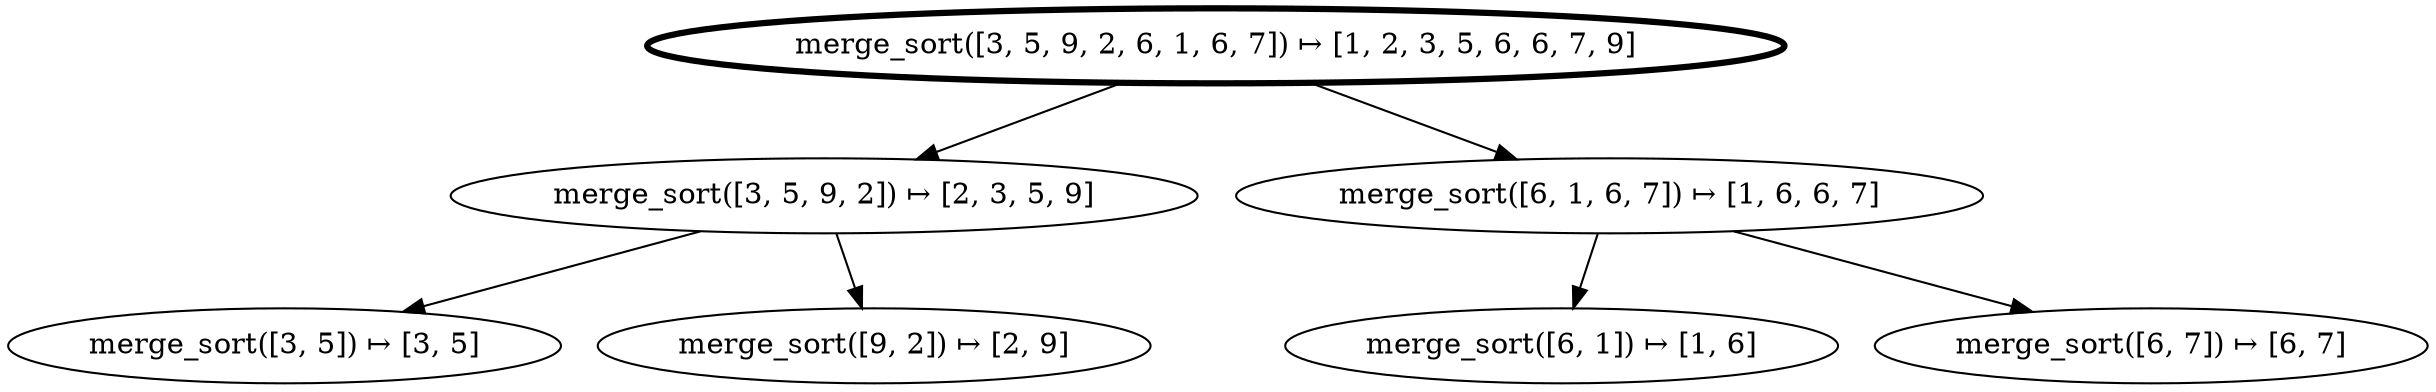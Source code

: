 strict digraph {
	3 [label="merge_sort([3, 5]) ↦ [3, 5]"]
	2 -> 3
	4 [label="merge_sort([9, 2]) ↦ [2, 9]"]
	2 -> 4
	2 [label="merge_sort([3, 5, 9, 2]) ↦ [2, 3, 5, 9]"]
	1 -> 2
	6 [label="merge_sort([6, 1]) ↦ [1, 6]"]
	5 -> 6
	7 [label="merge_sort([6, 7]) ↦ [6, 7]"]
	5 -> 7
	5 [label="merge_sort([6, 1, 6, 7]) ↦ [1, 6, 6, 7]"]
	1 -> 5
	1 [label="merge_sort([3, 5, 9, 2, 6, 1, 6, 7]) ↦ [1, 2, 3, 5, 6, 6, 7, 9]"]
	1 [penwidth=3]
}
